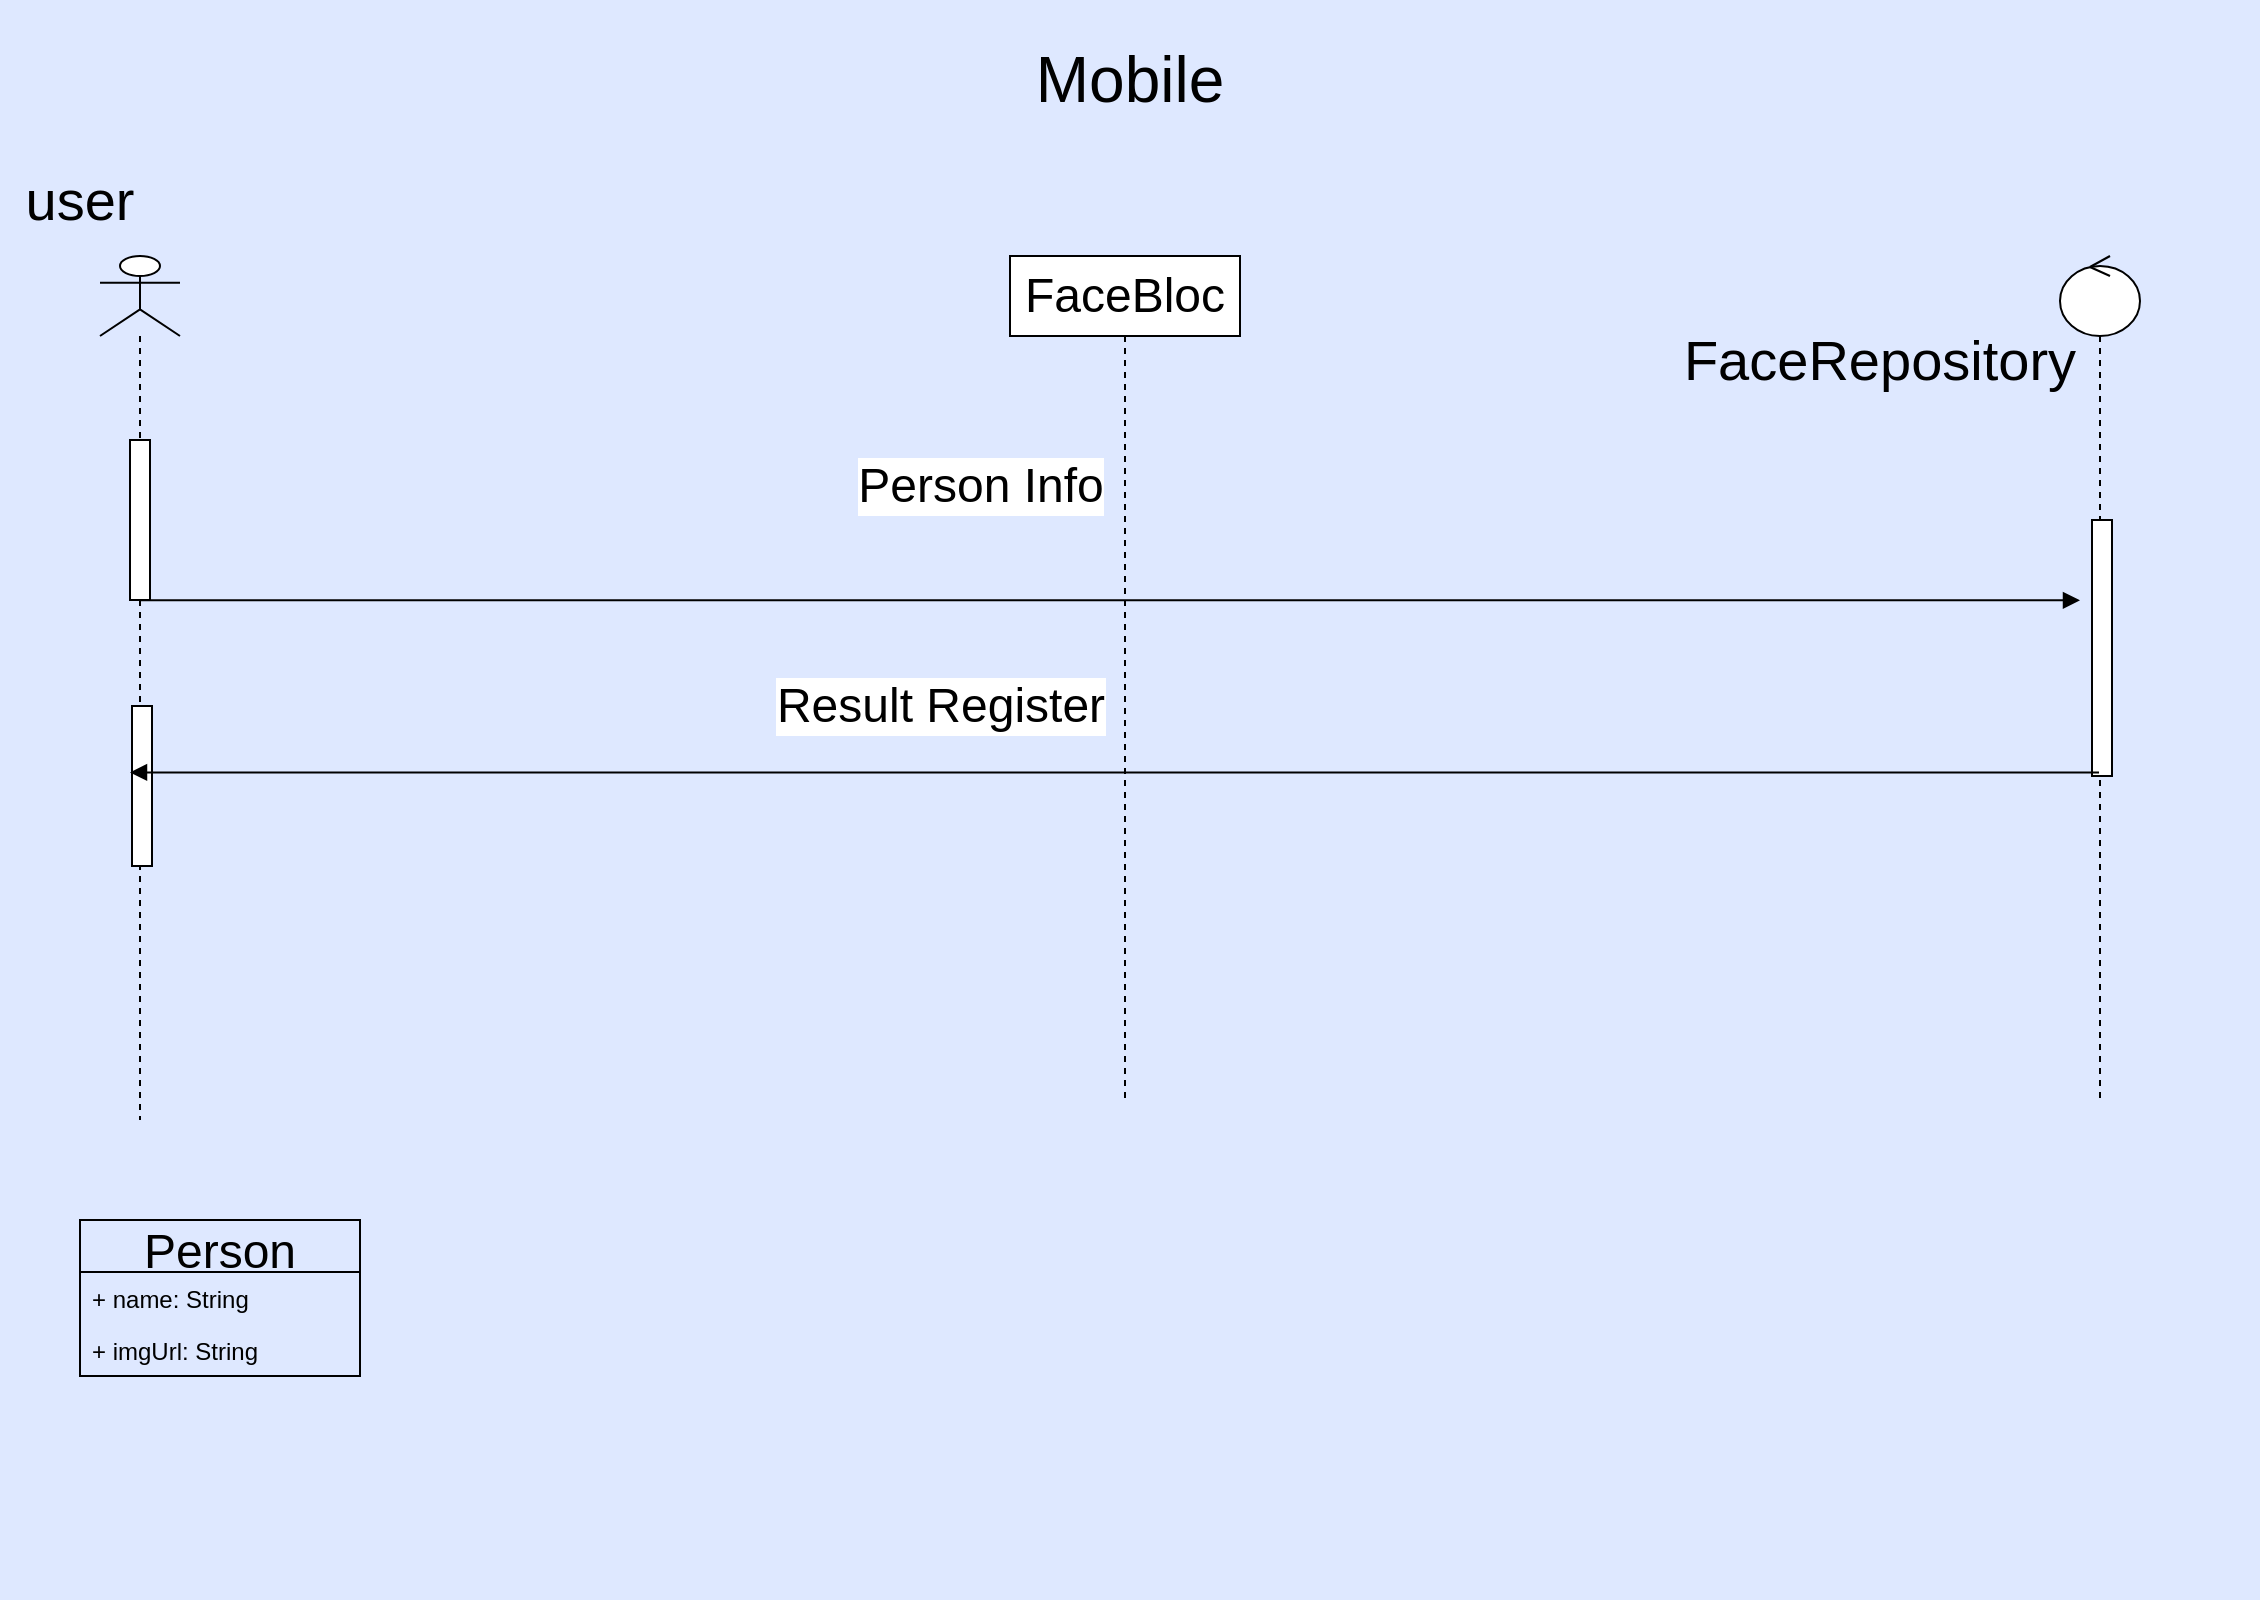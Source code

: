 <mxfile version="14.5.3" type="github">
  <diagram name="Page-1" id="9361dd3d-8414-5efd-6122-117bd74ce7a7">
    <mxGraphModel dx="1964" dy="1014" grid="1" gridSize="10" guides="1" tooltips="1" connect="1" arrows="1" fold="1" page="0" pageScale="1.5" pageWidth="826" pageHeight="1169" background="#ffffff" math="0" shadow="0">
      <root>
        <mxCell id="0" />
        <mxCell id="1" parent="0" />
        <mxCell id="69" value="" style="fillColor=#DEE8FF;strokeColor=none" parent="1" vertex="1">
          <mxGeometry x="-110" width="1130" height="800" as="geometry" />
        </mxCell>
        <mxCell id="zqDdevKlCsOg6nmrmdYi-96" value="" style="shape=umlLifeline;participant=umlActor;perimeter=lifelinePerimeter;whiteSpace=wrap;html=1;container=1;collapsible=0;recursiveResize=0;verticalAlign=top;spacingTop=36;outlineConnect=0;fontSize=22;" vertex="1" parent="1">
          <mxGeometry x="-60" y="128" width="40" height="432" as="geometry" />
        </mxCell>
        <mxCell id="zqDdevKlCsOg6nmrmdYi-113" value="" style="html=1;points=[];perimeter=orthogonalPerimeter;fontSize=24;" vertex="1" parent="zqDdevKlCsOg6nmrmdYi-96">
          <mxGeometry x="16" y="225" width="10" height="80" as="geometry" />
        </mxCell>
        <mxCell id="zqDdevKlCsOg6nmrmdYi-97" value="user" style="text;html=1;strokeColor=none;fillColor=none;align=center;verticalAlign=middle;whiteSpace=wrap;rounded=0;fontSize=28;" vertex="1" parent="1">
          <mxGeometry x="-90" y="90" width="40" height="20" as="geometry" />
        </mxCell>
        <mxCell id="zqDdevKlCsOg6nmrmdYi-98" value="Mobile" style="text;html=1;strokeColor=none;fillColor=none;align=center;verticalAlign=middle;whiteSpace=wrap;rounded=0;fontSize=32;" vertex="1" parent="1">
          <mxGeometry x="435" y="30" width="40" height="20" as="geometry" />
        </mxCell>
        <mxCell id="zqDdevKlCsOg6nmrmdYi-99" value="" style="shape=umlLifeline;participant=umlControl;perimeter=lifelinePerimeter;whiteSpace=wrap;html=1;container=1;collapsible=0;recursiveResize=0;verticalAlign=top;spacingTop=36;outlineConnect=0;fontSize=21;" vertex="1" parent="1">
          <mxGeometry x="920" y="128" width="40" height="422" as="geometry" />
        </mxCell>
        <mxCell id="zqDdevKlCsOg6nmrmdYi-107" value="" style="html=1;points=[];perimeter=orthogonalPerimeter;fontSize=24;" vertex="1" parent="zqDdevKlCsOg6nmrmdYi-99">
          <mxGeometry x="16" y="132" width="10" height="128" as="geometry" />
        </mxCell>
        <mxCell id="zqDdevKlCsOg6nmrmdYi-100" value="FaceRepository" style="text;html=1;strokeColor=none;fillColor=none;align=center;verticalAlign=middle;whiteSpace=wrap;rounded=0;fontSize=28;" vertex="1" parent="1">
          <mxGeometry x="810" y="170" width="40" height="20" as="geometry" />
        </mxCell>
        <mxCell id="zqDdevKlCsOg6nmrmdYi-103" value="FaceBloc" style="shape=umlLifeline;perimeter=lifelinePerimeter;whiteSpace=wrap;html=1;container=1;collapsible=0;recursiveResize=0;outlineConnect=0;fontSize=24;" vertex="1" parent="1">
          <mxGeometry x="395" y="128" width="115" height="422" as="geometry" />
        </mxCell>
        <mxCell id="zqDdevKlCsOg6nmrmdYi-104" value="" style="html=1;points=[];perimeter=orthogonalPerimeter;fontSize=24;" vertex="1" parent="1">
          <mxGeometry x="-45" y="220" width="10" height="80" as="geometry" />
        </mxCell>
        <mxCell id="zqDdevKlCsOg6nmrmdYi-109" value="Person" style="swimlane;fontStyle=0;childLayout=stackLayout;horizontal=1;startSize=26;fillColor=none;horizontalStack=0;resizeParent=1;resizeParentMax=0;resizeLast=0;collapsible=1;marginBottom=0;fontSize=24;" vertex="1" parent="1">
          <mxGeometry x="-70" y="610" width="140" height="78" as="geometry" />
        </mxCell>
        <mxCell id="zqDdevKlCsOg6nmrmdYi-110" value="+ name: String" style="text;strokeColor=none;fillColor=none;align=left;verticalAlign=top;spacingLeft=4;spacingRight=4;overflow=hidden;rotatable=0;points=[[0,0.5],[1,0.5]];portConstraint=eastwest;" vertex="1" parent="zqDdevKlCsOg6nmrmdYi-109">
          <mxGeometry y="26" width="140" height="26" as="geometry" />
        </mxCell>
        <mxCell id="zqDdevKlCsOg6nmrmdYi-111" value="+ imgUrl: String" style="text;strokeColor=none;fillColor=none;align=left;verticalAlign=top;spacingLeft=4;spacingRight=4;overflow=hidden;rotatable=0;points=[[0,0.5],[1,0.5]];portConstraint=eastwest;" vertex="1" parent="zqDdevKlCsOg6nmrmdYi-109">
          <mxGeometry y="52" width="140" height="26" as="geometry" />
        </mxCell>
        <mxCell id="zqDdevKlCsOg6nmrmdYi-117" value="Result Register" style="html=1;verticalAlign=bottom;endArrow=block;fontSize=24;entryX=-0.1;entryY=0.415;entryDx=0;entryDy=0;entryPerimeter=0;" edge="1" parent="1" source="zqDdevKlCsOg6nmrmdYi-99" target="zqDdevKlCsOg6nmrmdYi-113">
          <mxGeometry x="0.177" y="-16" width="80" relative="1" as="geometry">
            <mxPoint x="550" y="410" as="sourcePoint" />
            <mxPoint x="630" y="410" as="targetPoint" />
            <mxPoint as="offset" />
          </mxGeometry>
        </mxCell>
        <mxCell id="zqDdevKlCsOg6nmrmdYi-118" value="Person Info" style="html=1;verticalAlign=bottom;endArrow=block;fontSize=24;entryX=0.25;entryY=0.408;entryDx=0;entryDy=0;entryPerimeter=0;" edge="1" parent="1" source="zqDdevKlCsOg6nmrmdYi-96" target="zqDdevKlCsOg6nmrmdYi-99">
          <mxGeometry x="-0.134" y="40" width="80" relative="1" as="geometry">
            <mxPoint x="520" y="400" as="sourcePoint" />
            <mxPoint x="600" y="400" as="targetPoint" />
            <mxPoint as="offset" />
          </mxGeometry>
        </mxCell>
      </root>
    </mxGraphModel>
  </diagram>
</mxfile>
